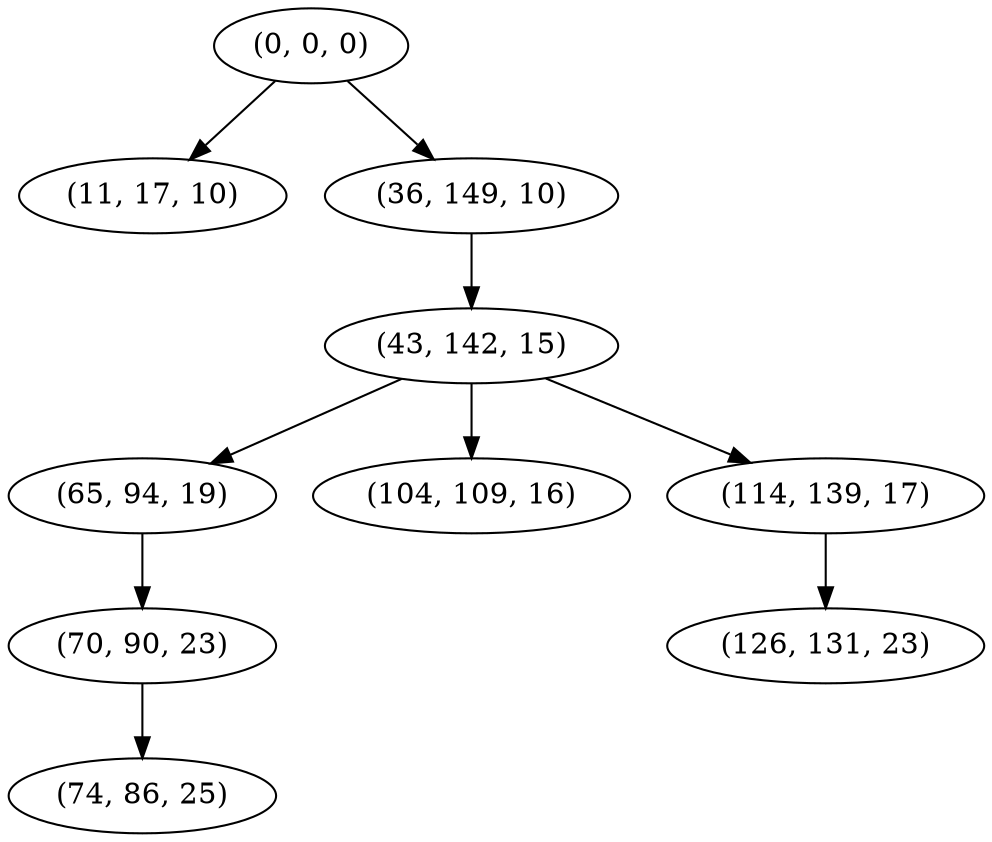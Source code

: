 digraph tree {
    "(0, 0, 0)";
    "(11, 17, 10)";
    "(36, 149, 10)";
    "(43, 142, 15)";
    "(65, 94, 19)";
    "(70, 90, 23)";
    "(74, 86, 25)";
    "(104, 109, 16)";
    "(114, 139, 17)";
    "(126, 131, 23)";
    "(0, 0, 0)" -> "(11, 17, 10)";
    "(0, 0, 0)" -> "(36, 149, 10)";
    "(36, 149, 10)" -> "(43, 142, 15)";
    "(43, 142, 15)" -> "(65, 94, 19)";
    "(43, 142, 15)" -> "(104, 109, 16)";
    "(43, 142, 15)" -> "(114, 139, 17)";
    "(65, 94, 19)" -> "(70, 90, 23)";
    "(70, 90, 23)" -> "(74, 86, 25)";
    "(114, 139, 17)" -> "(126, 131, 23)";
}
